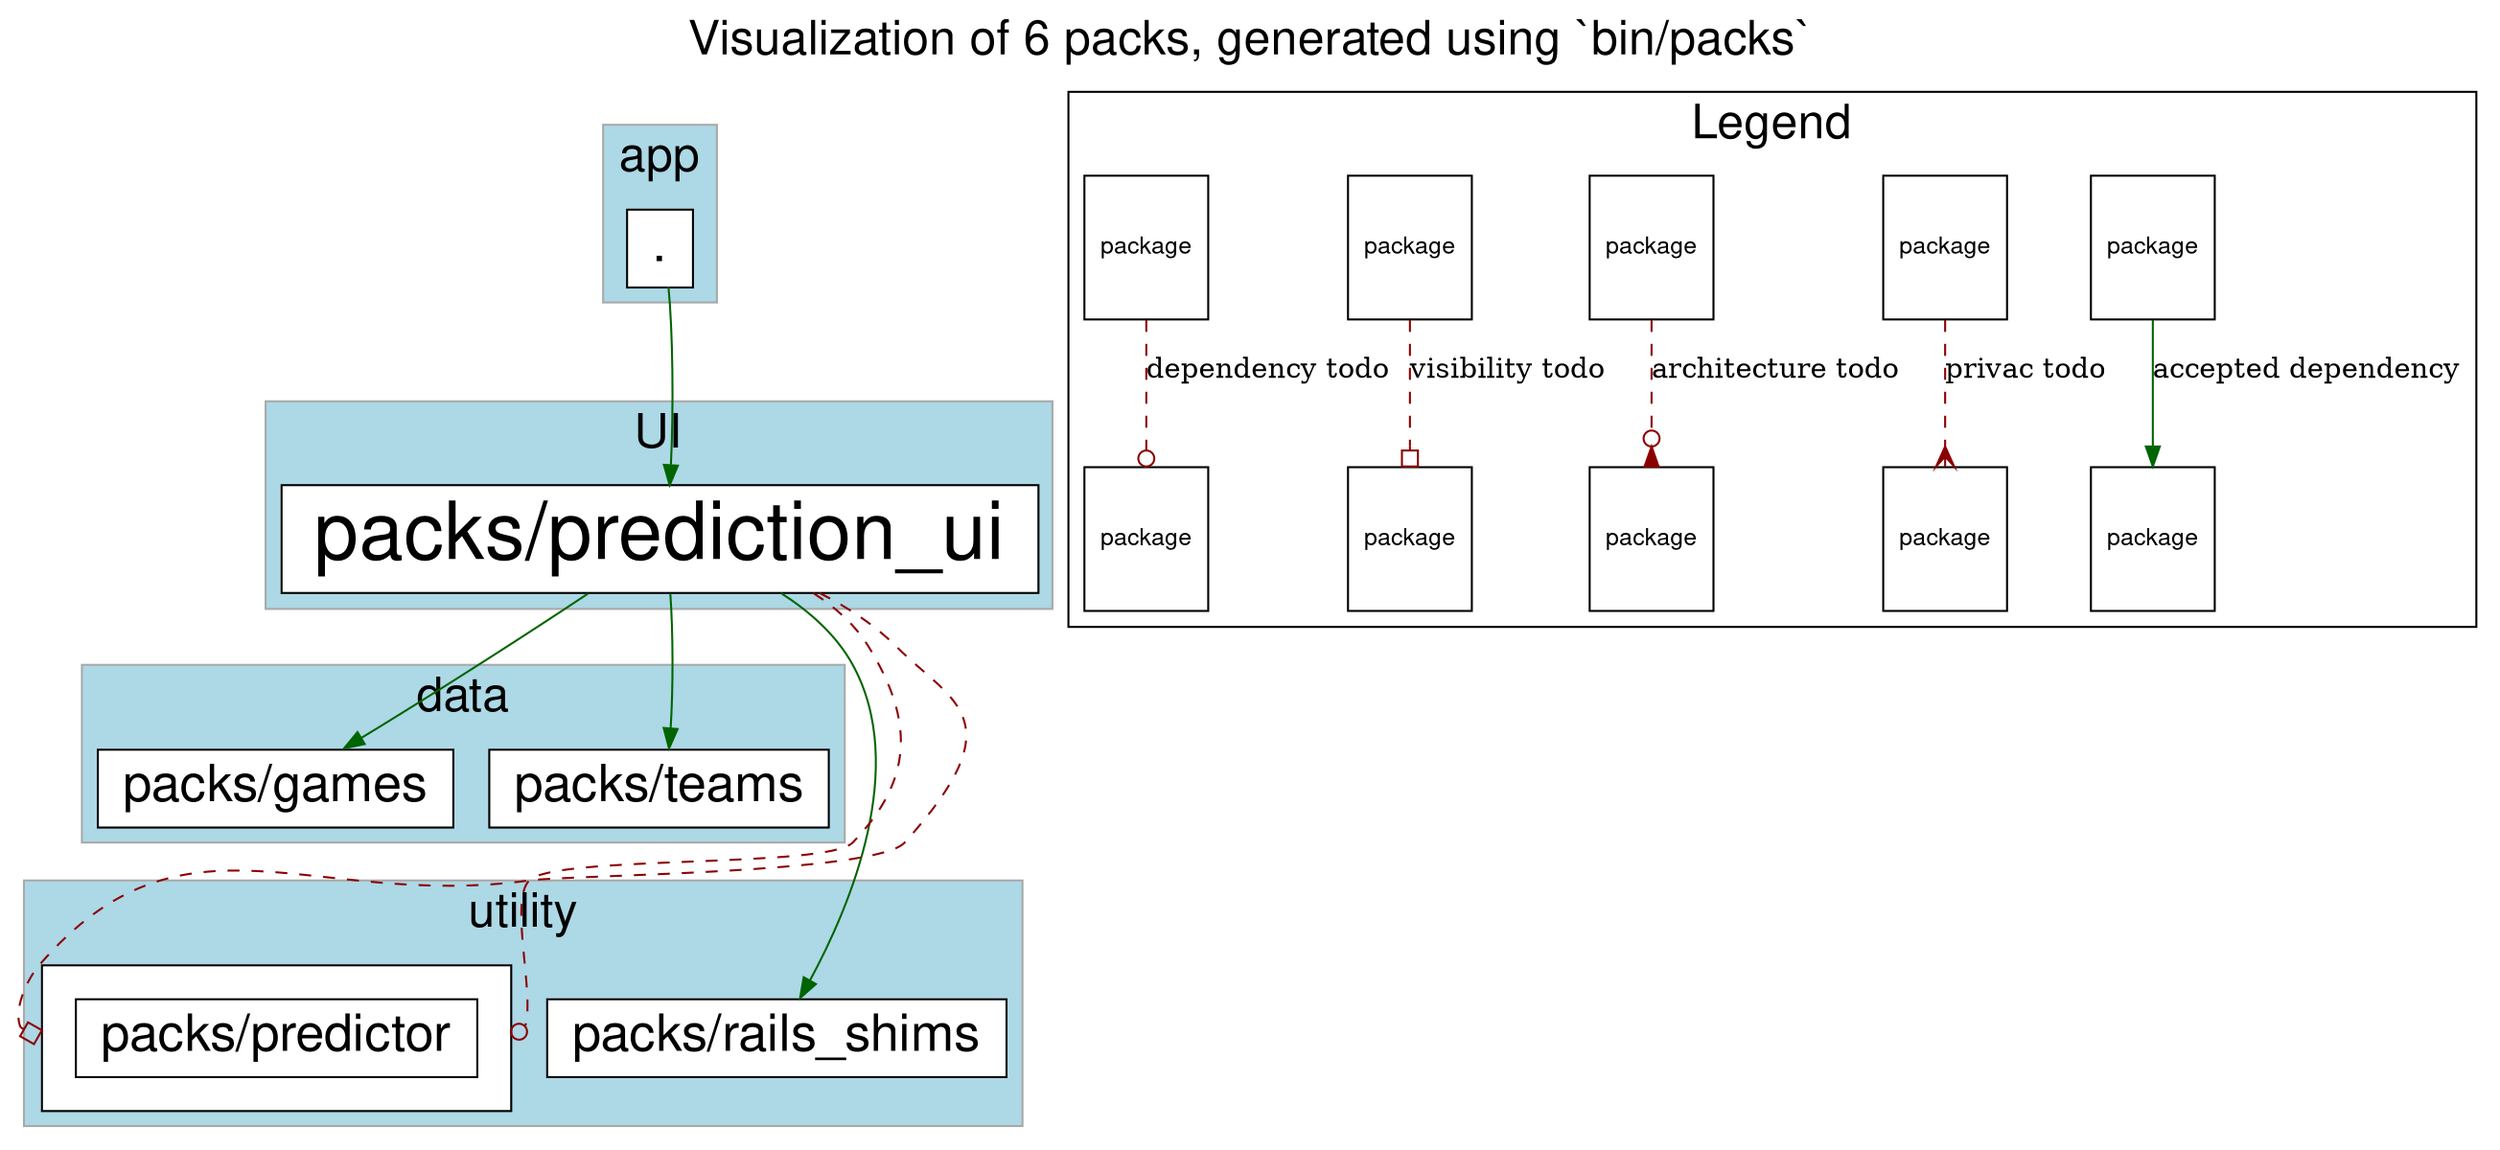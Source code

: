 digraph package_diagram {
  rankdir=TD

  graph [
    labelloc="t"
    fontname="Helvetica,Arial,sans-serif"
    dpi=100
    layout=dot
    label="Visualization of 6 packs, generated using `bin/packs`",
    fontsize=24
  ]
  node [
    fontname="Helvetica,Arial,sans-serif"
    fontsize=26.0
    fontcolor=black
    fillcolor=white
    color=black
    height=1.0
    style=filled
    shape=plain
  ]

    subgraph app {
      shape=box
      color=darkgrey
      fillcolor=lightblue
      style=filled

        label="app"
        cluster=true
        rank = 0

        "." [
            fontsize=26.0
              URL="https://github.com/shageman/package-based-rails-applications-book/tree/main/c4s07/sportsball/"
            label=               <
                <table border='0' cellborder='1' cellspacing='0' cellpadding='4'>
                  <tr> <td align='left'> . </td> </tr>
                </table>
              >
          ]

    }
    subgraph UI {
      shape=box
      color=darkgrey
      fillcolor=lightblue
      style=filled

        label="UI"
        cluster=true
        rank = 1

        "packs/prediction_ui" [
            fontsize=40.0
              URL="https://github.com/shageman/package-based-rails-applications-book/tree/main/c4s07/sportsball/packs/prediction_ui"
            label=               <
                <table border='0' cellborder='1' cellspacing='0' cellpadding='4'>
                  <tr> <td align='left'> packs/prediction_ui </td> </tr>
                </table>
              >
          ]

                "." -> "packs/prediction_ui" [
                  style=invis
                ]
    }
    subgraph data {
      shape=box
      color=darkgrey
      fillcolor=lightblue
      style=filled

        label="data"
        cluster=true
        rank = 2

        "packs/games" [
            fontsize=26.0
              URL="https://github.com/shageman/package-based-rails-applications-book/tree/main/c4s07/sportsball/packs/games"
            label=               <
                <table border='0' cellborder='1' cellspacing='0' cellpadding='4'>
                  <tr> <td align='left'> packs/games </td> </tr>
                </table>
              >
          ]

                "packs/prediction_ui" -> "packs/games" [
                  style=invis
                ]
        "packs/teams" [
            fontsize=26.0
              URL="https://github.com/shageman/package-based-rails-applications-book/tree/main/c4s07/sportsball/packs/teams"
            label=               <
                <table border='0' cellborder='1' cellspacing='0' cellpadding='4'>
                  <tr> <td align='left'> packs/teams </td> </tr>
                </table>
              >
          ]

                "packs/prediction_ui" -> "packs/teams" [
                  style=invis
                ]
    }
    subgraph utility {
      shape=box
      color=darkgrey
      fillcolor=lightblue
      style=filled

        label="utility"
        cluster=true
        rank = 3

        "packs/rails_shims" [
            fontsize=26.0
              URL="https://github.com/shageman/package-based-rails-applications-book/tree/main/c4s07/sportsball/packs/rails_shims"
            label=               <
                <table border='0' cellborder='1' cellspacing='0' cellpadding='4'>
                  <tr> <td align='left'> packs/rails_shims </td> </tr>
                </table>
              >
          ]

                "packs/games" -> "packs/rails_shims" [
                  style=invis
                ]
                "packs/teams" -> "packs/rails_shims" [
                  style=invis
                ]
        "packs/predictor" [
            fontsize=26.0
              URL="https://github.com/shageman/package-based-rails-applications-book/tree/main/c4s07/sportsball/packs/predictor"
            label= 
              <
                <table border='0' cellborder='1' cellspacing='0' cellpadding='16'><tr><td>
                  <table border='0' cellborder='1' cellspacing='0' cellpadding='4'>
                    <tr> <td port='private'> packs/predictor </td> </tr>
                  </table>
                </td></tr></table>
              >
          ]

                "packs/games" -> "packs/predictor" [
                  style=invis
                ]
                "packs/teams" -> "packs/predictor" [
                  style=invis
                ]
    }

          "packs/prediction_ui" -> "packs/games" [
            color=darkgreen
          ]
          "packs/prediction_ui" -> "packs/rails_shims" [
            color=darkgreen
          ]
          "packs/prediction_ui" -> "packs/teams" [
            color=darkgreen
          ]
          "." -> "packs/prediction_ui" [
            color=darkgreen
          ]

            "packs/prediction_ui" -> "packs/predictor" [
              color=darkred
              style=dashed
              constraint=false
              # headlabel="dependency"
                arrowhead=odot
                headport=e
              
              penwidth=1
            ]
            "packs/prediction_ui" -> "packs/predictor" [
              color=darkred
              style=dashed
              constraint=false
              # headlabel="visibility"
                arrowhead=obox
                headport=w
              
              penwidth=1
            ]

  subgraph cluster_legend {
    label="Legend"

    A [ fontsize=12 shape=box label="package"]
    B [ fontsize=12 shape=box label="package"]
    C [ fontsize=12 shape=box label="package"]
    D [ fontsize=12 shape=box label="package"]
    E [ fontsize=12 shape=box label="package"]
    F [ fontsize=12 shape=box label="package"]
    G [ fontsize=12 shape=box label="package"]
    H [ fontsize=12 shape=box label="package"]
    I [ fontsize=12 shape=box label="package"]
    J [ fontsize=12 shape=box label="package"]

    A -> B [label="accepted dependency" color=darkgreen]
    C -> D [label="privac todo" color=darkred style=dashed arrowhead=crow]
    E -> F [label="architecture todo" color=darkred style=dashed arrowhead=invodot]
    G -> H [label="visibility todo" color=darkred style=dashed arrowhead=obox]
    I -> J [label="dependency todo" color=darkred style=dashed arrowhead=odot]
  }
}
